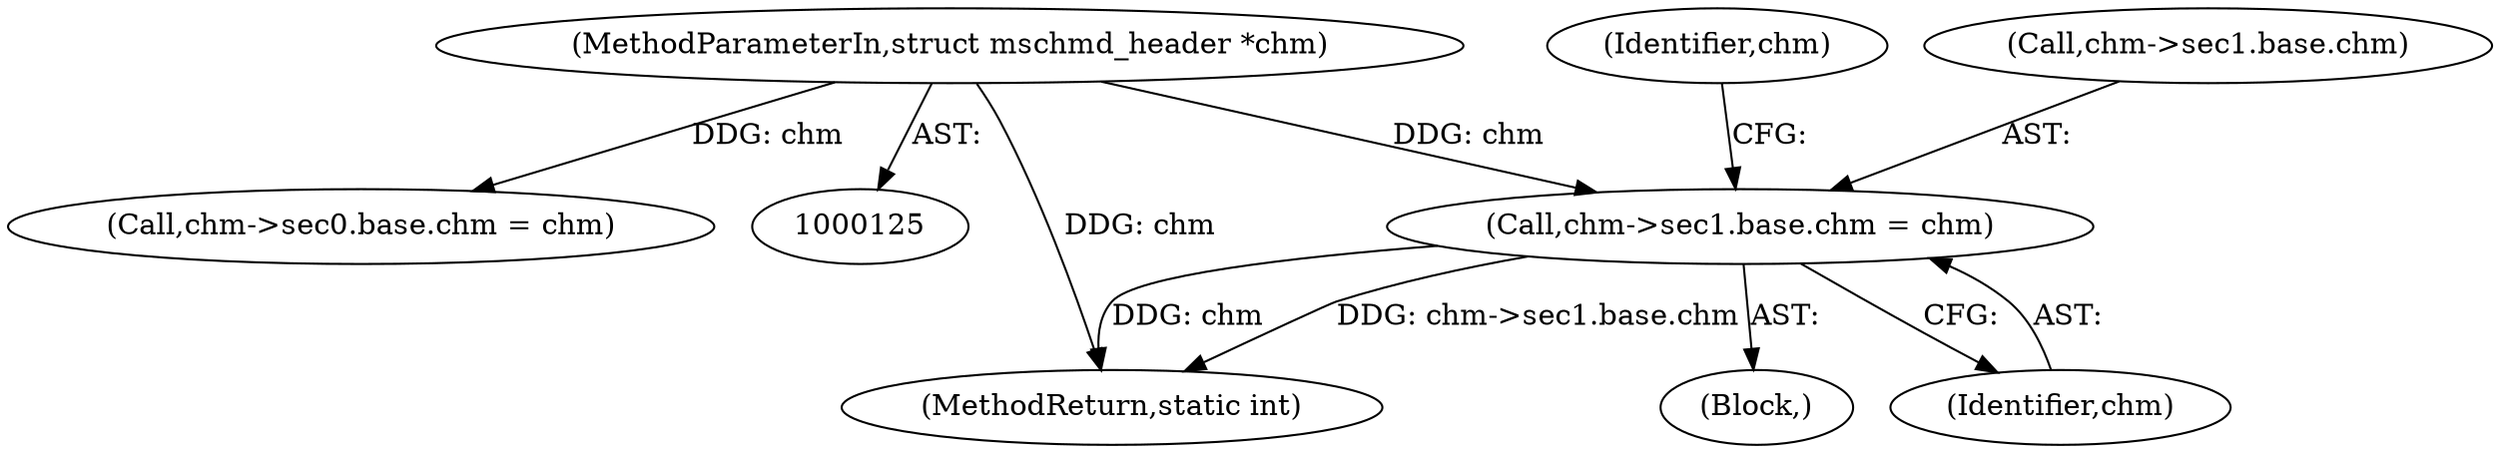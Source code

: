 digraph "0_libmspack_2f084136cfe0d05e5bf5703f3e83c6d955234b4d@pointer" {
"1000185" [label="(Call,chm->sec1.base.chm = chm)"];
"1000128" [label="(MethodParameterIn,struct mschmd_header *chm)"];
"1000198" [label="(Identifier,chm)"];
"1001081" [label="(MethodReturn,static int)"];
"1000130" [label="(Block,)"];
"1000186" [label="(Call,chm->sec1.base.chm)"];
"1000167" [label="(Call,chm->sec0.base.chm = chm)"];
"1000128" [label="(MethodParameterIn,struct mschmd_header *chm)"];
"1000185" [label="(Call,chm->sec1.base.chm = chm)"];
"1000193" [label="(Identifier,chm)"];
"1000185" -> "1000130"  [label="AST: "];
"1000185" -> "1000193"  [label="CFG: "];
"1000186" -> "1000185"  [label="AST: "];
"1000193" -> "1000185"  [label="AST: "];
"1000198" -> "1000185"  [label="CFG: "];
"1000185" -> "1001081"  [label="DDG: chm->sec1.base.chm"];
"1000185" -> "1001081"  [label="DDG: chm"];
"1000128" -> "1000185"  [label="DDG: chm"];
"1000128" -> "1000125"  [label="AST: "];
"1000128" -> "1001081"  [label="DDG: chm"];
"1000128" -> "1000167"  [label="DDG: chm"];
}
